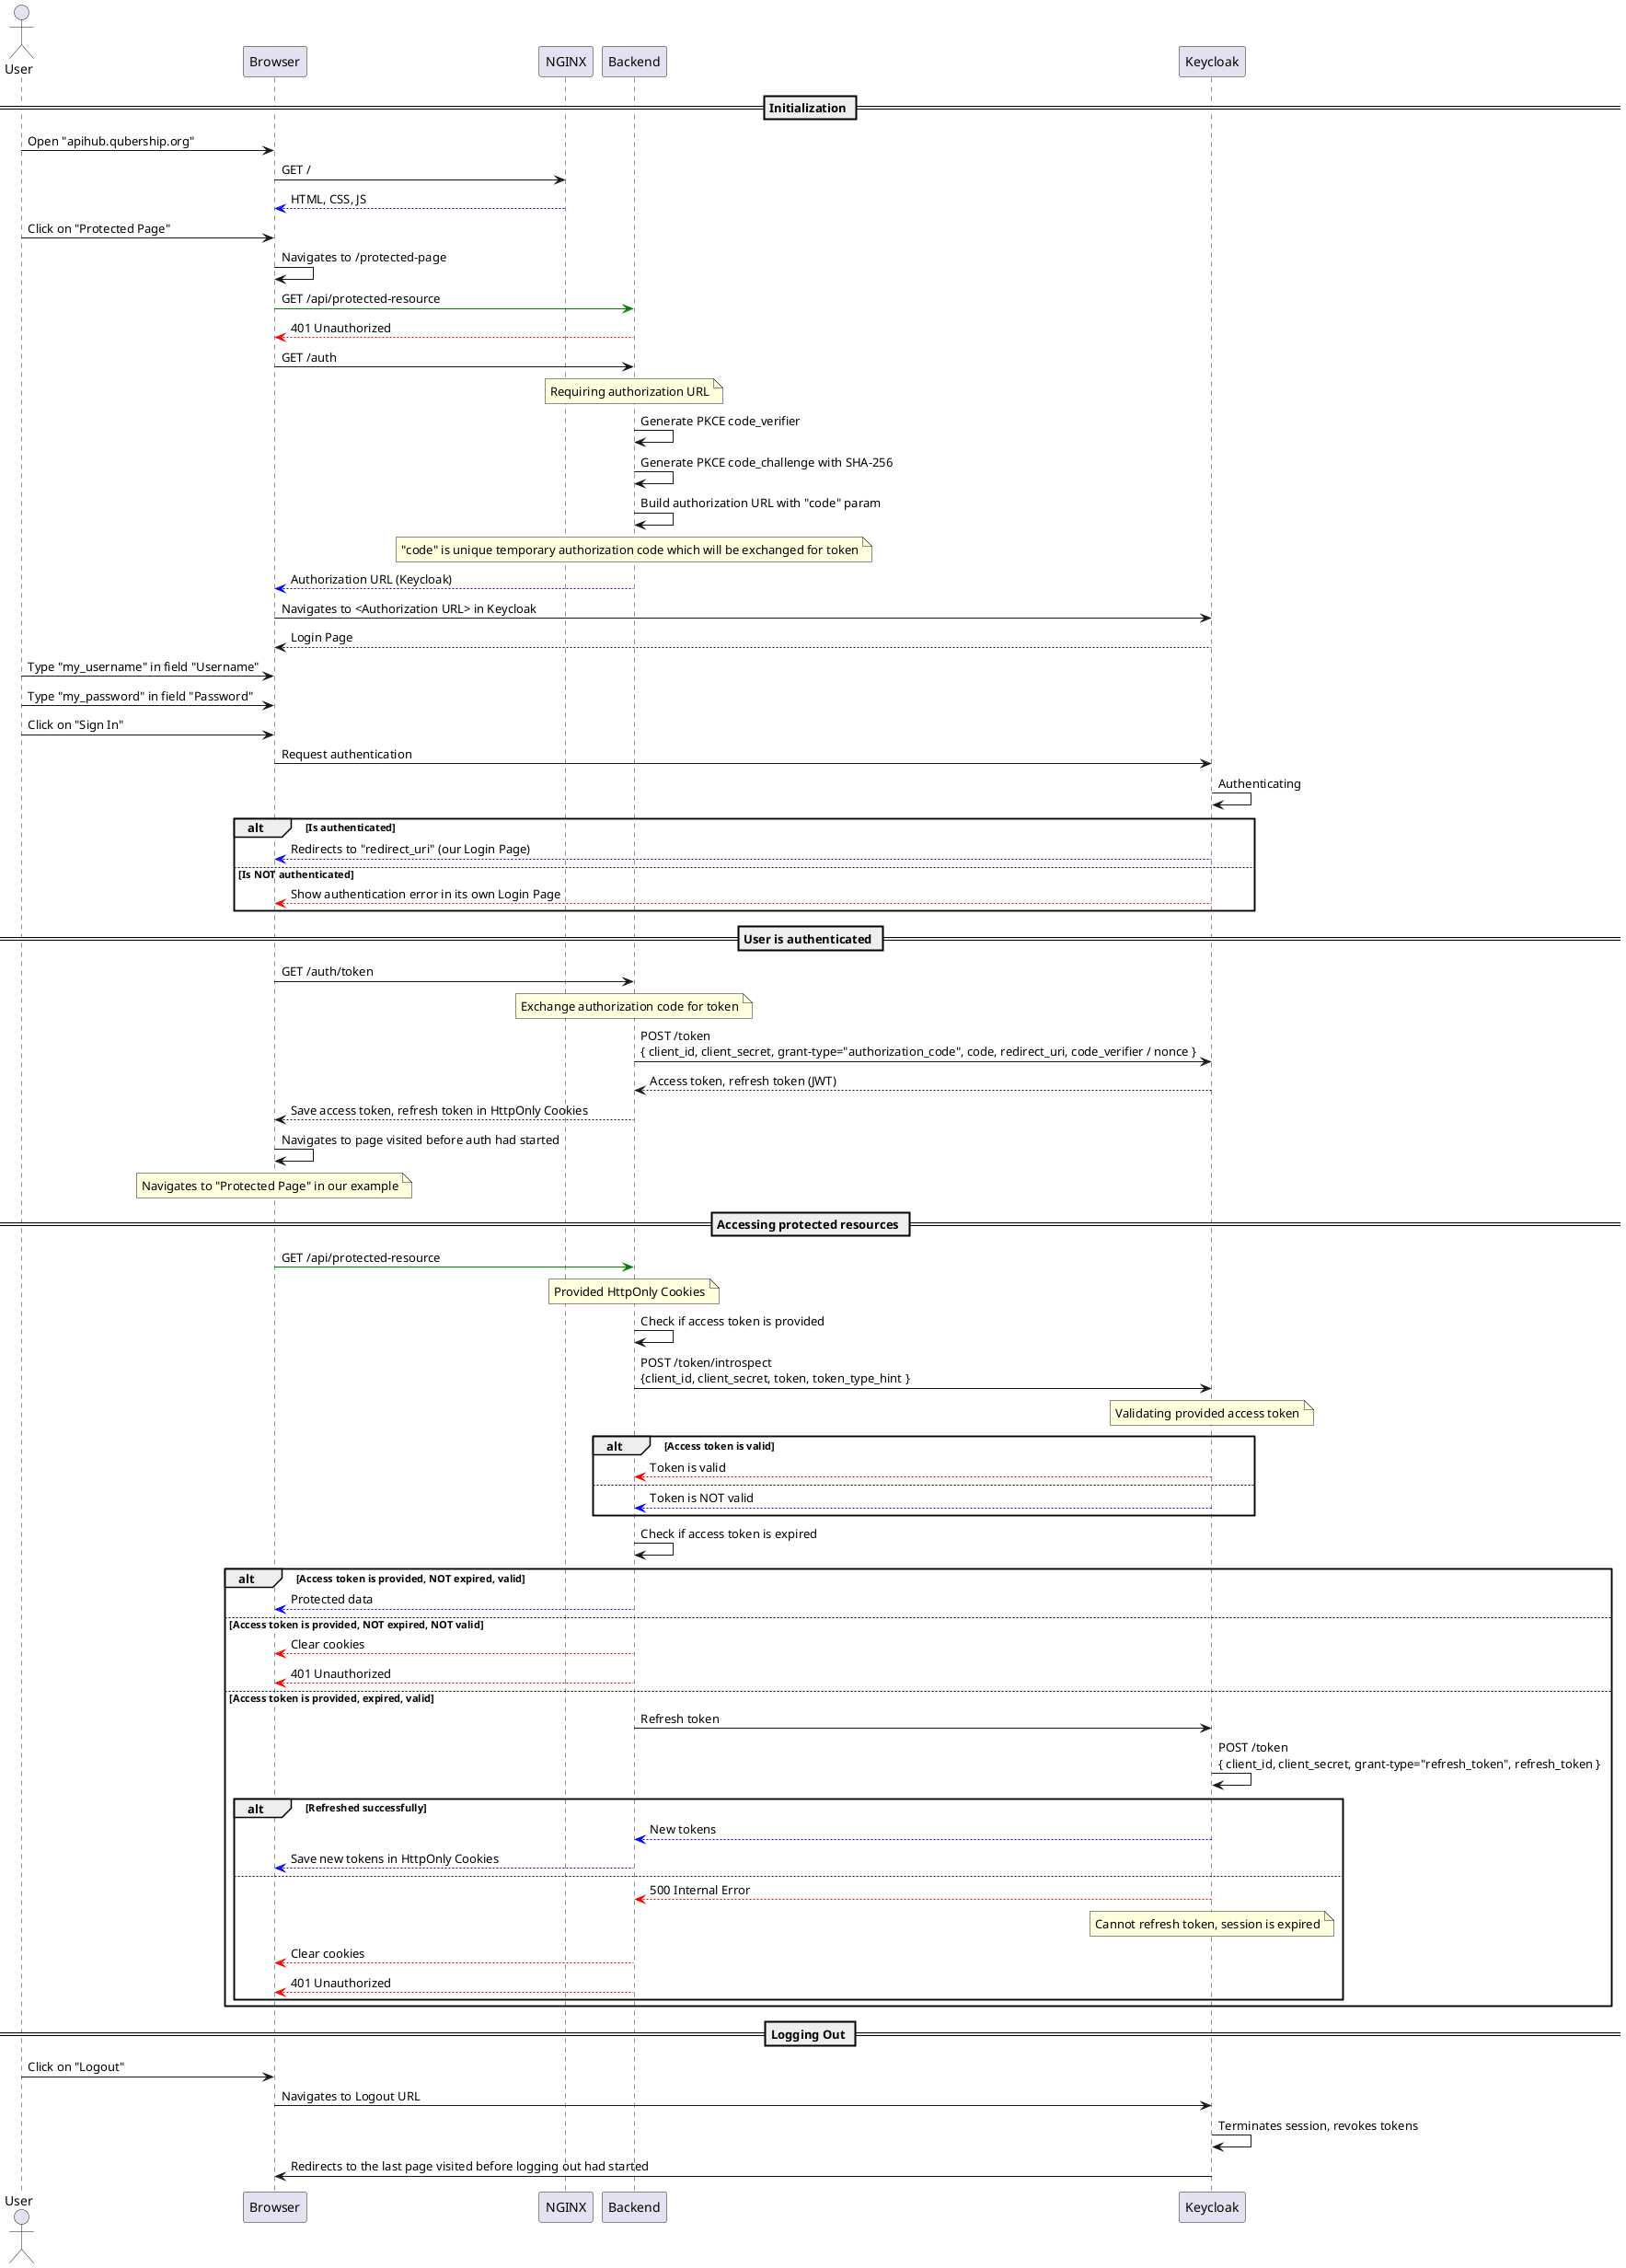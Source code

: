 @startuml OIDC Authorization Code Flow
actor User
participant Browser
participant NGINX
participant Backend
participant Keycloak

== Initialization ==

User -> Browser : Open "apihub.qubership.org"
Browser -> NGINX : GET /
NGINX -[#blue]-> Browser : HTML, CSS, JS

User -> Browser : Click on "Protected Page"
Browser -> Browser : Navigates to /protected-page
Browser -[#green]> Backend : GET /api/protected-resource
Backend -[#red]-> Browser : 401 Unauthorized
Browser -> Backend : GET /auth
note over Backend : Requiring authorization URL
Backend -> Backend : Generate PKCE code_verifier
Backend -> Backend : Generate PKCE code_challenge with SHA-256
Backend -> Backend : Build authorization URL with "code" param
note over Backend : "code" is unique temporary authorization code which will be exchanged for token
Backend -[#blue]-> Browser : Authorization URL (Keycloak)
Browser -> Keycloak : Navigates to <Authorization URL> in Keycloak
Keycloak --> Browser : Login Page

User -> Browser : Type "my_username" in field "Username"
User -> Browser : Type "my_password" in field "Password"
User -> Browser : Click on "Sign In"
Browser -> Keycloak : Request authentication
Keycloak -> Keycloak : Authenticating
alt Is authenticated
  Keycloak -[#blue]-> Browser : Redirects to "redirect_uri" (our Login Page)
else Is NOT authenticated
  Keycloak -[#red]-> Browser : Show authentication error in its own Login Page
end

== User is authenticated ==

Browser -> Backend : GET /auth/token
note over Backend : Exchange authorization code for token
Backend -> Keycloak : POST /token\n{ client_id, client_secret, grant-type="authorization_code", code, redirect_uri, code_verifier / nonce }
Keycloak --> Backend : Access token, refresh token (JWT)
Backend --> Browser : Save access token, refresh token in HttpOnly Cookies
Browser -> Browser : Navigates to page visited before auth had started
note over Browser: Navigates to "Protected Page" in our example

== Accessing protected resources ==

Browser -[#green]> Backend : GET /api/protected-resource
note over Backend : Provided HttpOnly Cookies

Backend -> Backend : Check if access token is provided

Backend -> Keycloak : POST /token/introspect\n{client_id, client_secret, token, token_type_hint }
note over Keycloak : Validating provided access token
alt Access token is valid
  Keycloak -[#red]-> Backend : Token is valid
else
  Keycloak -[#blue]-> Backend : Token is NOT valid
end
Backend -> Backend : Check if access token is expired

alt Access token is provided, NOT expired, valid
  Backend -[#blue]-> Browser : Protected data
else Access token is provided, NOT expired, NOT valid
  Backend -[#red]-> Browser : Clear cookies
  Backend -[#red]-> Browser : 401 Unauthorized
else Access token is provided, expired, valid
  Backend -> Keycloak : Refresh token
  Keycloak -> Keycloak : POST /token\n{ client_id, client_secret, grant-type="refresh_token", refresh_token }
  alt Refreshed successfully
    Keycloak -[#blue]-> Backend : New tokens
    Backend -[#blue]-> Browser : Save new tokens in HttpOnly Cookies
  else
    Keycloak -[#red]-> Backend : 500 Internal Error
    note over Keycloak : Cannot refresh token, session is expired
    Backend -[#red]-> Browser : Clear cookies
    Backend -[#red]-> Browser : 401 Unauthorized
  end
end

== Logging Out ==

User -> Browser : Click on "Logout"
Browser -> Keycloak : Navigates to Logout URL
Keycloak -> Keycloak : Terminates session, revokes tokens
Keycloak -> Browser : Redirects to the last page visited before logging out had started

@enduml